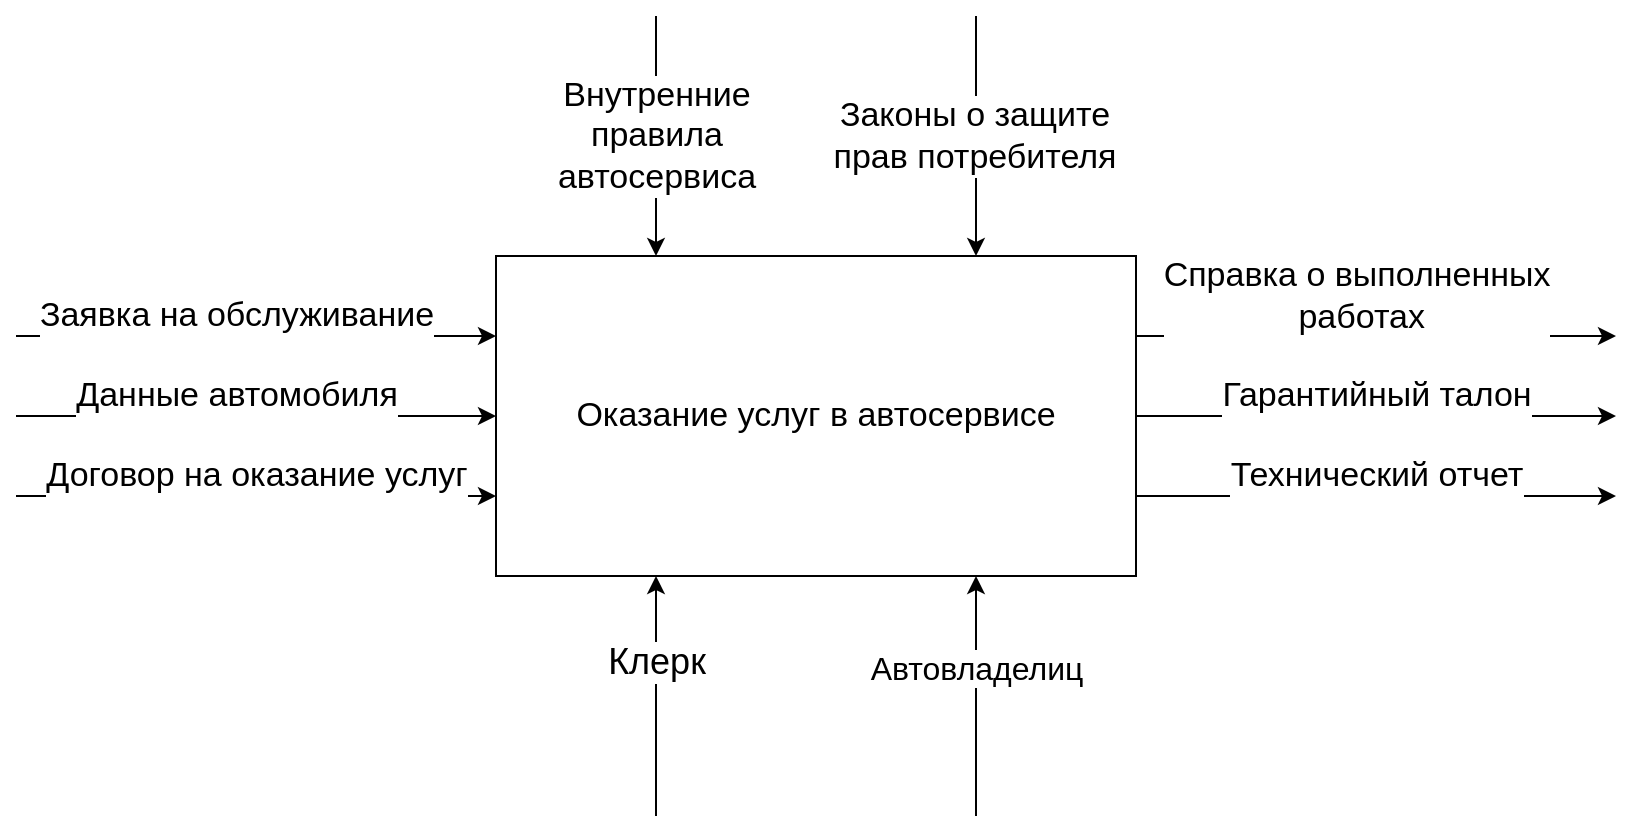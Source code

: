 <mxfile version="21.5.0" type="github">
  <diagram name="Страница 1" id="hNTRbqFQN_sEYoJzNDwD">
    <mxGraphModel dx="1386" dy="767" grid="1" gridSize="10" guides="1" tooltips="1" connect="1" arrows="1" fold="1" page="1" pageScale="1" pageWidth="1169" pageHeight="1654" math="0" shadow="0">
      <root>
        <mxCell id="0" />
        <mxCell id="1" parent="0" />
        <mxCell id="GLWqCs_2KrLrnOGMbNUu-1" value="&lt;font style=&quot;font-size: 17px;&quot;&gt;Оказание услуг в автосервисе&lt;/font&gt;" style="rounded=0;whiteSpace=wrap;html=1;" vertex="1" parent="1">
          <mxGeometry x="360" y="240" width="320" height="160" as="geometry" />
        </mxCell>
        <mxCell id="GLWqCs_2KrLrnOGMbNUu-2" value="" style="endArrow=classic;html=1;rounded=0;entryX=0.25;entryY=1;entryDx=0;entryDy=0;" edge="1" parent="1" target="GLWqCs_2KrLrnOGMbNUu-1">
          <mxGeometry width="50" height="50" relative="1" as="geometry">
            <mxPoint x="440" y="520" as="sourcePoint" />
            <mxPoint x="530" y="540" as="targetPoint" />
          </mxGeometry>
        </mxCell>
        <mxCell id="GLWqCs_2KrLrnOGMbNUu-3" value="Клерк" style="edgeLabel;html=1;align=center;verticalAlign=middle;resizable=0;points=[];fontSize=18;" vertex="1" connectable="0" parent="GLWqCs_2KrLrnOGMbNUu-2">
          <mxGeometry x="-0.17" y="1" relative="1" as="geometry">
            <mxPoint x="1" y="-27" as="offset" />
          </mxGeometry>
        </mxCell>
        <mxCell id="GLWqCs_2KrLrnOGMbNUu-4" value="" style="endArrow=classic;html=1;rounded=0;exitX=1;exitY=0.25;exitDx=0;exitDy=0;" edge="1" parent="1" source="GLWqCs_2KrLrnOGMbNUu-1">
          <mxGeometry width="50" height="50" relative="1" as="geometry">
            <mxPoint x="850" y="390" as="sourcePoint" />
            <mxPoint x="920" y="280" as="targetPoint" />
          </mxGeometry>
        </mxCell>
        <mxCell id="GLWqCs_2KrLrnOGMbNUu-5" value="Справка о выполненных&lt;br&gt;&amp;nbsp;работах" style="edgeLabel;html=1;align=center;verticalAlign=middle;resizable=0;points=[];fontSize=17;" vertex="1" connectable="0" parent="GLWqCs_2KrLrnOGMbNUu-4">
          <mxGeometry x="-0.22" y="1" relative="1" as="geometry">
            <mxPoint x="16" y="-19" as="offset" />
          </mxGeometry>
        </mxCell>
        <mxCell id="GLWqCs_2KrLrnOGMbNUu-6" value="" style="endArrow=classic;html=1;rounded=0;exitX=1;exitY=0.5;exitDx=0;exitDy=0;" edge="1" parent="1" source="GLWqCs_2KrLrnOGMbNUu-1">
          <mxGeometry width="50" height="50" relative="1" as="geometry">
            <mxPoint x="870" y="430" as="sourcePoint" />
            <mxPoint x="920" y="320" as="targetPoint" />
          </mxGeometry>
        </mxCell>
        <mxCell id="GLWqCs_2KrLrnOGMbNUu-9" value="Гарантийный талон" style="edgeLabel;html=1;align=center;verticalAlign=middle;resizable=0;points=[];fontSize=17;" vertex="1" connectable="0" parent="GLWqCs_2KrLrnOGMbNUu-6">
          <mxGeometry x="-0.362" y="-2" relative="1" as="geometry">
            <mxPoint x="43" y="-12" as="offset" />
          </mxGeometry>
        </mxCell>
        <mxCell id="GLWqCs_2KrLrnOGMbNUu-7" value="" style="endArrow=classic;html=1;rounded=0;entryX=0.75;entryY=1;entryDx=0;entryDy=0;" edge="1" parent="1" target="GLWqCs_2KrLrnOGMbNUu-1">
          <mxGeometry width="50" height="50" relative="1" as="geometry">
            <mxPoint x="600" y="520" as="sourcePoint" />
            <mxPoint x="800" y="520" as="targetPoint" />
          </mxGeometry>
        </mxCell>
        <mxCell id="GLWqCs_2KrLrnOGMbNUu-8" value="&lt;font style=&quot;font-size: 16px;&quot;&gt;Автовладелиц&lt;/font&gt;" style="edgeLabel;html=1;align=center;verticalAlign=middle;resizable=0;points=[];" vertex="1" connectable="0" parent="GLWqCs_2KrLrnOGMbNUu-7">
          <mxGeometry x="-0.11" y="-1" relative="1" as="geometry">
            <mxPoint x="-1" y="-21" as="offset" />
          </mxGeometry>
        </mxCell>
        <mxCell id="GLWqCs_2KrLrnOGMbNUu-10" value="" style="endArrow=classic;html=1;rounded=0;exitX=1;exitY=0.75;exitDx=0;exitDy=0;" edge="1" parent="1" source="GLWqCs_2KrLrnOGMbNUu-1">
          <mxGeometry width="50" height="50" relative="1" as="geometry">
            <mxPoint x="880" y="440" as="sourcePoint" />
            <mxPoint x="920" y="360" as="targetPoint" />
          </mxGeometry>
        </mxCell>
        <mxCell id="GLWqCs_2KrLrnOGMbNUu-11" value="Технический отчет" style="edgeLabel;html=1;align=center;verticalAlign=middle;resizable=0;points=[];fontSize=17;" vertex="1" connectable="0" parent="GLWqCs_2KrLrnOGMbNUu-10">
          <mxGeometry x="-0.267" relative="1" as="geometry">
            <mxPoint x="32" y="-10" as="offset" />
          </mxGeometry>
        </mxCell>
        <mxCell id="GLWqCs_2KrLrnOGMbNUu-12" value="" style="endArrow=classic;html=1;rounded=0;entryX=0;entryY=0.25;entryDx=0;entryDy=0;" edge="1" parent="1" target="GLWqCs_2KrLrnOGMbNUu-1">
          <mxGeometry width="50" height="50" relative="1" as="geometry">
            <mxPoint x="120" y="280" as="sourcePoint" />
            <mxPoint x="280" y="300" as="targetPoint" />
          </mxGeometry>
        </mxCell>
        <mxCell id="GLWqCs_2KrLrnOGMbNUu-13" value="Заявка на обслуживание" style="edgeLabel;html=1;align=center;verticalAlign=middle;resizable=0;points=[];fontSize=17;" vertex="1" connectable="0" parent="GLWqCs_2KrLrnOGMbNUu-12">
          <mxGeometry x="-0.125" y="-5" relative="1" as="geometry">
            <mxPoint x="5" y="-15" as="offset" />
          </mxGeometry>
        </mxCell>
        <mxCell id="GLWqCs_2KrLrnOGMbNUu-14" value="" style="endArrow=classic;html=1;rounded=0;entryX=0;entryY=0.5;entryDx=0;entryDy=0;" edge="1" parent="1" target="GLWqCs_2KrLrnOGMbNUu-1">
          <mxGeometry width="50" height="50" relative="1" as="geometry">
            <mxPoint x="120" y="320" as="sourcePoint" />
            <mxPoint x="220" y="380" as="targetPoint" />
          </mxGeometry>
        </mxCell>
        <mxCell id="GLWqCs_2KrLrnOGMbNUu-15" value="Данные автомобиля" style="edgeLabel;html=1;align=center;verticalAlign=middle;resizable=0;points=[];fontSize=17;" vertex="1" connectable="0" parent="GLWqCs_2KrLrnOGMbNUu-14">
          <mxGeometry x="-0.225" y="-1" relative="1" as="geometry">
            <mxPoint x="17" y="-11" as="offset" />
          </mxGeometry>
        </mxCell>
        <mxCell id="GLWqCs_2KrLrnOGMbNUu-16" value="" style="endArrow=classic;html=1;rounded=0;entryX=0;entryY=0.75;entryDx=0;entryDy=0;" edge="1" parent="1" target="GLWqCs_2KrLrnOGMbNUu-1">
          <mxGeometry width="50" height="50" relative="1" as="geometry">
            <mxPoint x="120" y="360" as="sourcePoint" />
            <mxPoint x="190" y="390" as="targetPoint" />
          </mxGeometry>
        </mxCell>
        <mxCell id="GLWqCs_2KrLrnOGMbNUu-17" value="Договор на оказание услуг" style="edgeLabel;html=1;align=center;verticalAlign=middle;resizable=0;points=[];fontSize=17;" vertex="1" connectable="0" parent="GLWqCs_2KrLrnOGMbNUu-16">
          <mxGeometry x="-0.2" y="-1" relative="1" as="geometry">
            <mxPoint x="24" y="-11" as="offset" />
          </mxGeometry>
        </mxCell>
        <mxCell id="GLWqCs_2KrLrnOGMbNUu-18" value="" style="endArrow=classic;html=1;rounded=0;entryX=0.25;entryY=0;entryDx=0;entryDy=0;" edge="1" parent="1" target="GLWqCs_2KrLrnOGMbNUu-1">
          <mxGeometry width="50" height="50" relative="1" as="geometry">
            <mxPoint x="440" y="120" as="sourcePoint" />
            <mxPoint x="520" y="60" as="targetPoint" />
          </mxGeometry>
        </mxCell>
        <mxCell id="GLWqCs_2KrLrnOGMbNUu-19" value="&lt;font style=&quot;font-size: 17px;&quot;&gt;Внутренние&lt;br&gt;правила&lt;br&gt;автосервиса&lt;/font&gt;" style="edgeLabel;html=1;align=center;verticalAlign=middle;resizable=0;points=[];" vertex="1" connectable="0" parent="GLWqCs_2KrLrnOGMbNUu-18">
          <mxGeometry x="-0.667" y="3" relative="1" as="geometry">
            <mxPoint x="-3" y="40" as="offset" />
          </mxGeometry>
        </mxCell>
        <mxCell id="GLWqCs_2KrLrnOGMbNUu-20" value="" style="endArrow=classic;html=1;rounded=0;entryX=0.75;entryY=0;entryDx=0;entryDy=0;" edge="1" parent="1" target="GLWqCs_2KrLrnOGMbNUu-1">
          <mxGeometry width="50" height="50" relative="1" as="geometry">
            <mxPoint x="600" y="120" as="sourcePoint" />
            <mxPoint x="720" y="90" as="targetPoint" />
          </mxGeometry>
        </mxCell>
        <mxCell id="GLWqCs_2KrLrnOGMbNUu-21" value="Законы о защите&lt;br style=&quot;font-size: 17px;&quot;&gt;прав потребителя" style="edgeLabel;html=1;align=center;verticalAlign=middle;resizable=0;points=[];fontSize=17;" vertex="1" connectable="0" parent="GLWqCs_2KrLrnOGMbNUu-20">
          <mxGeometry x="-0.25" y="-1" relative="1" as="geometry">
            <mxPoint y="15" as="offset" />
          </mxGeometry>
        </mxCell>
      </root>
    </mxGraphModel>
  </diagram>
</mxfile>
